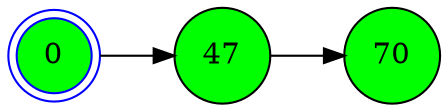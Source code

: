 digraph BlockchainTree {
    rankdir=LR;
    node [shape=circle, style=filled, fontcolor=black];

    0 [fillcolor=green];
    0 [shape=doublecircle, color=blue];
    47 [fillcolor=green];
    0 -> 47;
    70 [fillcolor=green];
    47 -> 70;
}
